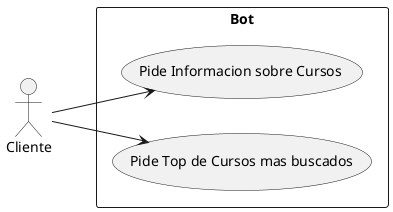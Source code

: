 @startuml Casos de Uso

' Cliente --> (Enviar peticiones al Bot)

' Bot --> (Envia respuesta al Cliente)

left to right direction
actor "Cliente" as c
rectangle Bot {
  usecase "Pide Informacion sobre Cursos" as UC1
  usecase "Pide Top de Cursos mas buscados" as UC2
}
c --> UC1
c --> UC2

@enduml